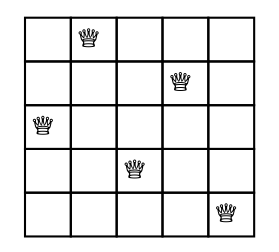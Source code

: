 digraph D {
node[shape = plaintext]
some_node[
label = <
<table border = "0" cellborder = "1" cellspacing = "0">
<tr><td> </td><td>&#9813; </td><td> </td><td> </td><td> </td></tr> 
<tr><td> </td><td> </td><td> </td><td>&#9813; </td><td> </td></tr> 
<tr><td>&#9813; </td><td> </td><td> </td><td> </td><td> </td></tr> 
<tr><td> </td><td> </td><td>&#9813; </td><td> </td><td> </td></tr> 
<tr><td> </td><td> </td><td> </td><td> </td><td>&#9813; </td></tr> 
</table>>
 ];
 }
